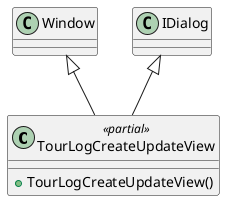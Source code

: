 @startuml
class TourLogCreateUpdateView <<partial>> {
    + TourLogCreateUpdateView()
}
Window <|-- TourLogCreateUpdateView
IDialog <|-- TourLogCreateUpdateView
@enduml
